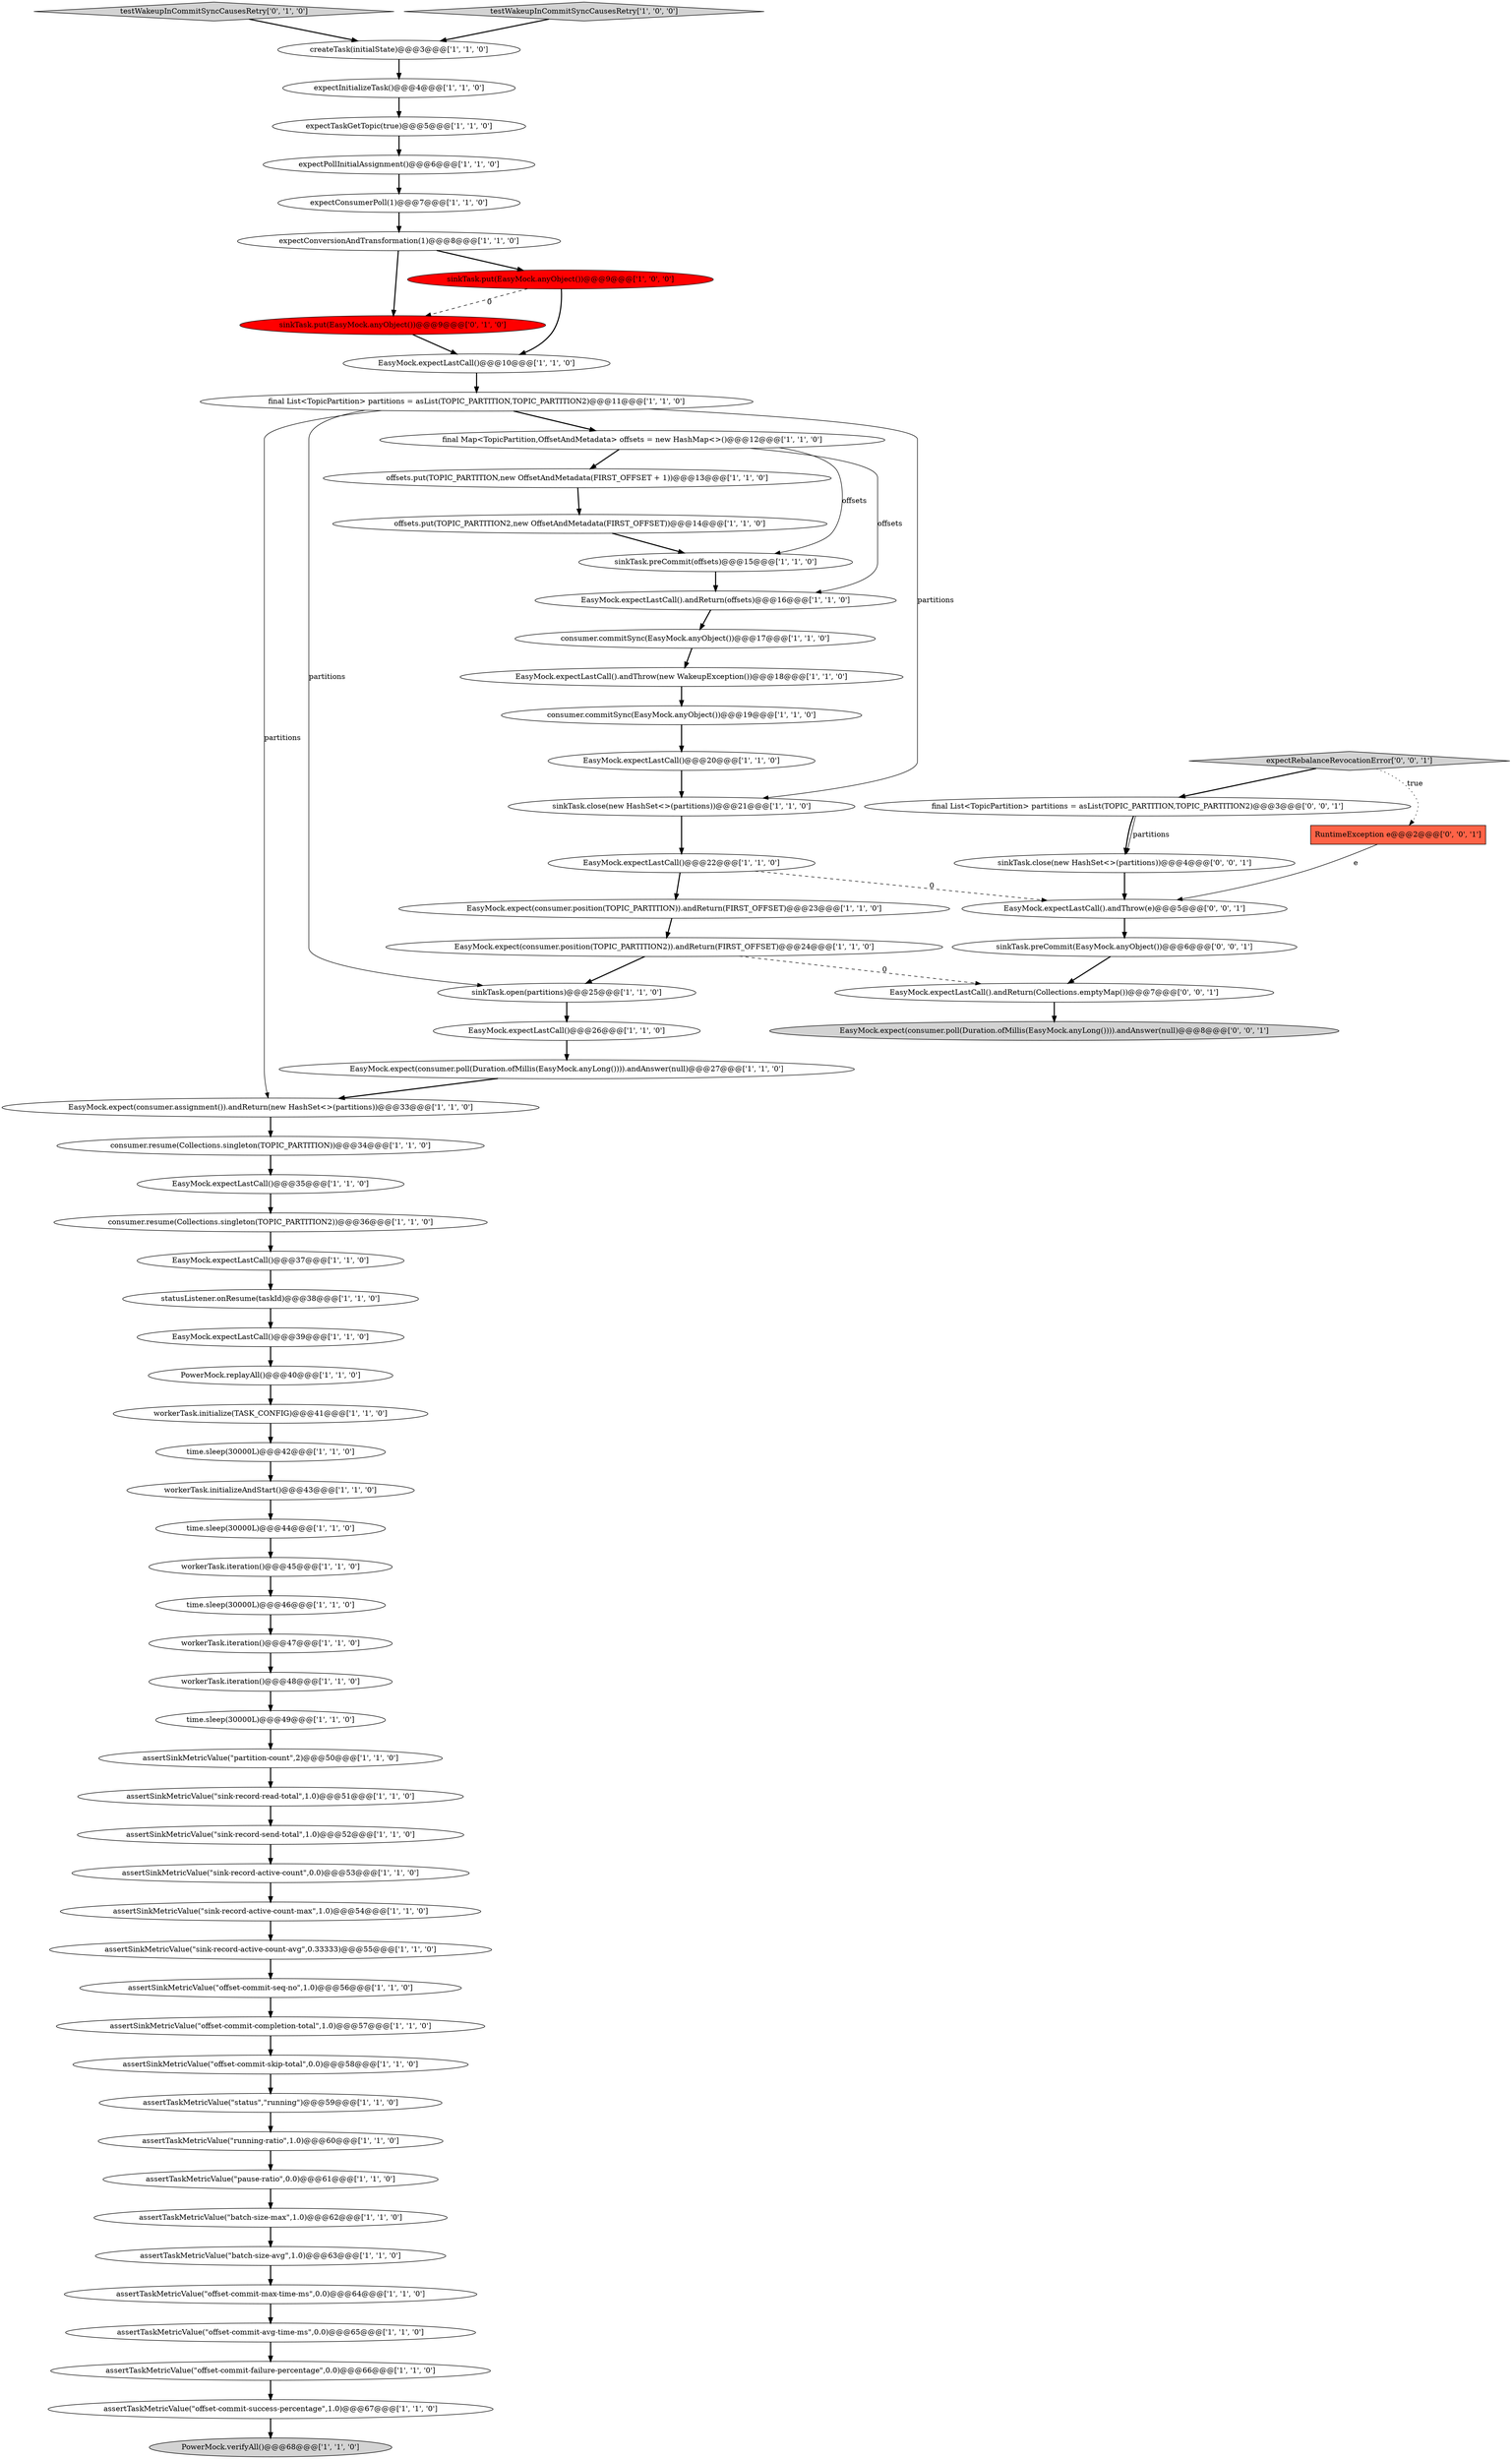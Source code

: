 digraph {
1 [style = filled, label = "EasyMock.expectLastCall()@@@35@@@['1', '1', '0']", fillcolor = white, shape = ellipse image = "AAA0AAABBB1BBB"];
57 [style = filled, label = "EasyMock.expectLastCall().andThrow(new WakeupException())@@@18@@@['1', '1', '0']", fillcolor = white, shape = ellipse image = "AAA0AAABBB1BBB"];
22 [style = filled, label = "final Map<TopicPartition,OffsetAndMetadata> offsets = new HashMap<>()@@@12@@@['1', '1', '0']", fillcolor = white, shape = ellipse image = "AAA0AAABBB1BBB"];
62 [style = filled, label = "sinkTask.put(EasyMock.anyObject())@@@9@@@['0', '1', '0']", fillcolor = red, shape = ellipse image = "AAA1AAABBB2BBB"];
23 [style = filled, label = "EasyMock.expect(consumer.position(TOPIC_PARTITION)).andReturn(FIRST_OFFSET)@@@23@@@['1', '1', '0']", fillcolor = white, shape = ellipse image = "AAA0AAABBB1BBB"];
71 [style = filled, label = "EasyMock.expect(consumer.poll(Duration.ofMillis(EasyMock.anyLong()))).andAnswer(null)@@@8@@@['0', '0', '1']", fillcolor = lightgray, shape = ellipse image = "AAA0AAABBB3BBB"];
61 [style = filled, label = "consumer.commitSync(EasyMock.anyObject())@@@17@@@['1', '1', '0']", fillcolor = white, shape = ellipse image = "AAA0AAABBB1BBB"];
9 [style = filled, label = "assertTaskMetricValue(\"status\",\"running\")@@@59@@@['1', '1', '0']", fillcolor = white, shape = ellipse image = "AAA0AAABBB1BBB"];
52 [style = filled, label = "assertSinkMetricValue(\"offset-commit-seq-no\",1.0)@@@56@@@['1', '1', '0']", fillcolor = white, shape = ellipse image = "AAA0AAABBB1BBB"];
21 [style = filled, label = "assertSinkMetricValue(\"partition-count\",2)@@@50@@@['1', '1', '0']", fillcolor = white, shape = ellipse image = "AAA0AAABBB1BBB"];
24 [style = filled, label = "EasyMock.expect(consumer.position(TOPIC_PARTITION2)).andReturn(FIRST_OFFSET)@@@24@@@['1', '1', '0']", fillcolor = white, shape = ellipse image = "AAA0AAABBB1BBB"];
6 [style = filled, label = "consumer.resume(Collections.singleton(TOPIC_PARTITION2))@@@36@@@['1', '1', '0']", fillcolor = white, shape = ellipse image = "AAA0AAABBB1BBB"];
11 [style = filled, label = "assertTaskMetricValue(\"pause-ratio\",0.0)@@@61@@@['1', '1', '0']", fillcolor = white, shape = ellipse image = "AAA0AAABBB1BBB"];
7 [style = filled, label = "time.sleep(30000L)@@@46@@@['1', '1', '0']", fillcolor = white, shape = ellipse image = "AAA0AAABBB1BBB"];
33 [style = filled, label = "workerTask.initializeAndStart()@@@43@@@['1', '1', '0']", fillcolor = white, shape = ellipse image = "AAA0AAABBB1BBB"];
26 [style = filled, label = "sinkTask.preCommit(offsets)@@@15@@@['1', '1', '0']", fillcolor = white, shape = ellipse image = "AAA0AAABBB1BBB"];
63 [style = filled, label = "testWakeupInCommitSyncCausesRetry['0', '1', '0']", fillcolor = lightgray, shape = diamond image = "AAA0AAABBB2BBB"];
41 [style = filled, label = "assertTaskMetricValue(\"batch-size-max\",1.0)@@@62@@@['1', '1', '0']", fillcolor = white, shape = ellipse image = "AAA0AAABBB1BBB"];
35 [style = filled, label = "expectPollInitialAssignment()@@@6@@@['1', '1', '0']", fillcolor = white, shape = ellipse image = "AAA0AAABBB1BBB"];
40 [style = filled, label = "sinkTask.open(partitions)@@@25@@@['1', '1', '0']", fillcolor = white, shape = ellipse image = "AAA0AAABBB1BBB"];
46 [style = filled, label = "statusListener.onResume(taskId)@@@38@@@['1', '1', '0']", fillcolor = white, shape = ellipse image = "AAA0AAABBB1BBB"];
32 [style = filled, label = "EasyMock.expectLastCall()@@@20@@@['1', '1', '0']", fillcolor = white, shape = ellipse image = "AAA0AAABBB1BBB"];
68 [style = filled, label = "EasyMock.expectLastCall().andThrow(e)@@@5@@@['0', '0', '1']", fillcolor = white, shape = ellipse image = "AAA0AAABBB3BBB"];
59 [style = filled, label = "assertTaskMetricValue(\"offset-commit-failure-percentage\",0.0)@@@66@@@['1', '1', '0']", fillcolor = white, shape = ellipse image = "AAA0AAABBB1BBB"];
18 [style = filled, label = "final List<TopicPartition> partitions = asList(TOPIC_PARTITION,TOPIC_PARTITION2)@@@11@@@['1', '1', '0']", fillcolor = white, shape = ellipse image = "AAA0AAABBB1BBB"];
60 [style = filled, label = "PowerMock.replayAll()@@@40@@@['1', '1', '0']", fillcolor = white, shape = ellipse image = "AAA0AAABBB1BBB"];
50 [style = filled, label = "expectConversionAndTransformation(1)@@@8@@@['1', '1', '0']", fillcolor = white, shape = ellipse image = "AAA0AAABBB1BBB"];
67 [style = filled, label = "sinkTask.preCommit(EasyMock.anyObject())@@@6@@@['0', '0', '1']", fillcolor = white, shape = ellipse image = "AAA0AAABBB3BBB"];
70 [style = filled, label = "final List<TopicPartition> partitions = asList(TOPIC_PARTITION,TOPIC_PARTITION2)@@@3@@@['0', '0', '1']", fillcolor = white, shape = ellipse image = "AAA0AAABBB3BBB"];
48 [style = filled, label = "expectInitializeTask()@@@4@@@['1', '1', '0']", fillcolor = white, shape = ellipse image = "AAA0AAABBB1BBB"];
16 [style = filled, label = "assertSinkMetricValue(\"sink-record-send-total\",1.0)@@@52@@@['1', '1', '0']", fillcolor = white, shape = ellipse image = "AAA0AAABBB1BBB"];
13 [style = filled, label = "EasyMock.expectLastCall()@@@37@@@['1', '1', '0']", fillcolor = white, shape = ellipse image = "AAA0AAABBB1BBB"];
66 [style = filled, label = "sinkTask.close(new HashSet<>(partitions))@@@4@@@['0', '0', '1']", fillcolor = white, shape = ellipse image = "AAA0AAABBB3BBB"];
38 [style = filled, label = "assertSinkMetricValue(\"sink-record-active-count\",0.0)@@@53@@@['1', '1', '0']", fillcolor = white, shape = ellipse image = "AAA0AAABBB1BBB"];
55 [style = filled, label = "time.sleep(30000L)@@@44@@@['1', '1', '0']", fillcolor = white, shape = ellipse image = "AAA0AAABBB1BBB"];
43 [style = filled, label = "EasyMock.expect(consumer.assignment()).andReturn(new HashSet<>(partitions))@@@33@@@['1', '1', '0']", fillcolor = white, shape = ellipse image = "AAA0AAABBB1BBB"];
4 [style = filled, label = "testWakeupInCommitSyncCausesRetry['1', '0', '0']", fillcolor = lightgray, shape = diamond image = "AAA0AAABBB1BBB"];
30 [style = filled, label = "time.sleep(30000L)@@@49@@@['1', '1', '0']", fillcolor = white, shape = ellipse image = "AAA0AAABBB1BBB"];
34 [style = filled, label = "EasyMock.expectLastCall().andReturn(offsets)@@@16@@@['1', '1', '0']", fillcolor = white, shape = ellipse image = "AAA0AAABBB1BBB"];
0 [style = filled, label = "sinkTask.close(new HashSet<>(partitions))@@@21@@@['1', '1', '0']", fillcolor = white, shape = ellipse image = "AAA0AAABBB1BBB"];
36 [style = filled, label = "expectConsumerPoll(1)@@@7@@@['1', '1', '0']", fillcolor = white, shape = ellipse image = "AAA0AAABBB1BBB"];
28 [style = filled, label = "consumer.commitSync(EasyMock.anyObject())@@@19@@@['1', '1', '0']", fillcolor = white, shape = ellipse image = "AAA0AAABBB1BBB"];
47 [style = filled, label = "assertSinkMetricValue(\"offset-commit-skip-total\",0.0)@@@58@@@['1', '1', '0']", fillcolor = white, shape = ellipse image = "AAA0AAABBB1BBB"];
2 [style = filled, label = "time.sleep(30000L)@@@42@@@['1', '1', '0']", fillcolor = white, shape = ellipse image = "AAA0AAABBB1BBB"];
51 [style = filled, label = "assertTaskMetricValue(\"offset-commit-max-time-ms\",0.0)@@@64@@@['1', '1', '0']", fillcolor = white, shape = ellipse image = "AAA0AAABBB1BBB"];
58 [style = filled, label = "createTask(initialState)@@@3@@@['1', '1', '0']", fillcolor = white, shape = ellipse image = "AAA0AAABBB1BBB"];
12 [style = filled, label = "assertSinkMetricValue(\"sink-record-read-total\",1.0)@@@51@@@['1', '1', '0']", fillcolor = white, shape = ellipse image = "AAA0AAABBB1BBB"];
15 [style = filled, label = "consumer.resume(Collections.singleton(TOPIC_PARTITION))@@@34@@@['1', '1', '0']", fillcolor = white, shape = ellipse image = "AAA0AAABBB1BBB"];
42 [style = filled, label = "assertTaskMetricValue(\"batch-size-avg\",1.0)@@@63@@@['1', '1', '0']", fillcolor = white, shape = ellipse image = "AAA0AAABBB1BBB"];
14 [style = filled, label = "workerTask.iteration()@@@45@@@['1', '1', '0']", fillcolor = white, shape = ellipse image = "AAA0AAABBB1BBB"];
10 [style = filled, label = "offsets.put(TOPIC_PARTITION2,new OffsetAndMetadata(FIRST_OFFSET))@@@14@@@['1', '1', '0']", fillcolor = white, shape = ellipse image = "AAA0AAABBB1BBB"];
31 [style = filled, label = "assertSinkMetricValue(\"sink-record-active-count-avg\",0.33333)@@@55@@@['1', '1', '0']", fillcolor = white, shape = ellipse image = "AAA0AAABBB1BBB"];
20 [style = filled, label = "workerTask.initialize(TASK_CONFIG)@@@41@@@['1', '1', '0']", fillcolor = white, shape = ellipse image = "AAA0AAABBB1BBB"];
25 [style = filled, label = "assertTaskMetricValue(\"running-ratio\",1.0)@@@60@@@['1', '1', '0']", fillcolor = white, shape = ellipse image = "AAA0AAABBB1BBB"];
3 [style = filled, label = "assertSinkMetricValue(\"offset-commit-completion-total\",1.0)@@@57@@@['1', '1', '0']", fillcolor = white, shape = ellipse image = "AAA0AAABBB1BBB"];
29 [style = filled, label = "EasyMock.expectLastCall()@@@26@@@['1', '1', '0']", fillcolor = white, shape = ellipse image = "AAA0AAABBB1BBB"];
45 [style = filled, label = "assertTaskMetricValue(\"offset-commit-success-percentage\",1.0)@@@67@@@['1', '1', '0']", fillcolor = white, shape = ellipse image = "AAA0AAABBB1BBB"];
64 [style = filled, label = "expectRebalanceRevocationError['0', '0', '1']", fillcolor = lightgray, shape = diamond image = "AAA0AAABBB3BBB"];
69 [style = filled, label = "RuntimeException e@@@2@@@['0', '0', '1']", fillcolor = tomato, shape = box image = "AAA0AAABBB3BBB"];
65 [style = filled, label = "EasyMock.expectLastCall().andReturn(Collections.emptyMap())@@@7@@@['0', '0', '1']", fillcolor = white, shape = ellipse image = "AAA0AAABBB3BBB"];
8 [style = filled, label = "EasyMock.expectLastCall()@@@39@@@['1', '1', '0']", fillcolor = white, shape = ellipse image = "AAA0AAABBB1BBB"];
53 [style = filled, label = "workerTask.iteration()@@@48@@@['1', '1', '0']", fillcolor = white, shape = ellipse image = "AAA0AAABBB1BBB"];
44 [style = filled, label = "assertSinkMetricValue(\"sink-record-active-count-max\",1.0)@@@54@@@['1', '1', '0']", fillcolor = white, shape = ellipse image = "AAA0AAABBB1BBB"];
5 [style = filled, label = "EasyMock.expectLastCall()@@@10@@@['1', '1', '0']", fillcolor = white, shape = ellipse image = "AAA0AAABBB1BBB"];
37 [style = filled, label = "assertTaskMetricValue(\"offset-commit-avg-time-ms\",0.0)@@@65@@@['1', '1', '0']", fillcolor = white, shape = ellipse image = "AAA0AAABBB1BBB"];
49 [style = filled, label = "PowerMock.verifyAll()@@@68@@@['1', '1', '0']", fillcolor = lightgray, shape = ellipse image = "AAA0AAABBB1BBB"];
54 [style = filled, label = "offsets.put(TOPIC_PARTITION,new OffsetAndMetadata(FIRST_OFFSET + 1))@@@13@@@['1', '1', '0']", fillcolor = white, shape = ellipse image = "AAA0AAABBB1BBB"];
56 [style = filled, label = "workerTask.iteration()@@@47@@@['1', '1', '0']", fillcolor = white, shape = ellipse image = "AAA0AAABBB1BBB"];
39 [style = filled, label = "expectTaskGetTopic(true)@@@5@@@['1', '1', '0']", fillcolor = white, shape = ellipse image = "AAA0AAABBB1BBB"];
27 [style = filled, label = "EasyMock.expectLastCall()@@@22@@@['1', '1', '0']", fillcolor = white, shape = ellipse image = "AAA0AAABBB1BBB"];
17 [style = filled, label = "sinkTask.put(EasyMock.anyObject())@@@9@@@['1', '0', '0']", fillcolor = red, shape = ellipse image = "AAA1AAABBB1BBB"];
19 [style = filled, label = "EasyMock.expect(consumer.poll(Duration.ofMillis(EasyMock.anyLong()))).andAnswer(null)@@@27@@@['1', '1', '0']", fillcolor = white, shape = ellipse image = "AAA0AAABBB1BBB"];
47->9 [style = bold, label=""];
17->5 [style = bold, label=""];
60->20 [style = bold, label=""];
34->61 [style = bold, label=""];
70->66 [style = bold, label=""];
68->67 [style = bold, label=""];
38->44 [style = bold, label=""];
57->28 [style = bold, label=""];
0->27 [style = bold, label=""];
31->52 [style = bold, label=""];
59->45 [style = bold, label=""];
7->56 [style = bold, label=""];
45->49 [style = bold, label=""];
32->0 [style = bold, label=""];
50->17 [style = bold, label=""];
26->34 [style = bold, label=""];
33->55 [style = bold, label=""];
55->14 [style = bold, label=""];
8->60 [style = bold, label=""];
62->5 [style = bold, label=""];
66->68 [style = bold, label=""];
18->43 [style = solid, label="partitions"];
22->34 [style = solid, label="offsets"];
70->66 [style = solid, label="partitions"];
53->30 [style = bold, label=""];
61->57 [style = bold, label=""];
10->26 [style = bold, label=""];
3->47 [style = bold, label=""];
5->18 [style = bold, label=""];
24->40 [style = bold, label=""];
12->16 [style = bold, label=""];
67->65 [style = bold, label=""];
65->71 [style = bold, label=""];
18->0 [style = solid, label="partitions"];
48->39 [style = bold, label=""];
42->51 [style = bold, label=""];
69->68 [style = solid, label="e"];
28->32 [style = bold, label=""];
14->7 [style = bold, label=""];
20->2 [style = bold, label=""];
21->12 [style = bold, label=""];
63->58 [style = bold, label=""];
27->68 [style = dashed, label="0"];
11->41 [style = bold, label=""];
23->24 [style = bold, label=""];
30->21 [style = bold, label=""];
18->22 [style = bold, label=""];
58->48 [style = bold, label=""];
1->6 [style = bold, label=""];
51->37 [style = bold, label=""];
29->19 [style = bold, label=""];
4->58 [style = bold, label=""];
18->40 [style = solid, label="partitions"];
17->62 [style = dashed, label="0"];
43->15 [style = bold, label=""];
25->11 [style = bold, label=""];
39->35 [style = bold, label=""];
6->13 [style = bold, label=""];
9->25 [style = bold, label=""];
46->8 [style = bold, label=""];
37->59 [style = bold, label=""];
50->62 [style = bold, label=""];
22->26 [style = solid, label="offsets"];
64->69 [style = dotted, label="true"];
2->33 [style = bold, label=""];
54->10 [style = bold, label=""];
13->46 [style = bold, label=""];
27->23 [style = bold, label=""];
22->54 [style = bold, label=""];
36->50 [style = bold, label=""];
52->3 [style = bold, label=""];
35->36 [style = bold, label=""];
24->65 [style = dashed, label="0"];
56->53 [style = bold, label=""];
19->43 [style = bold, label=""];
41->42 [style = bold, label=""];
44->31 [style = bold, label=""];
16->38 [style = bold, label=""];
64->70 [style = bold, label=""];
40->29 [style = bold, label=""];
15->1 [style = bold, label=""];
}
